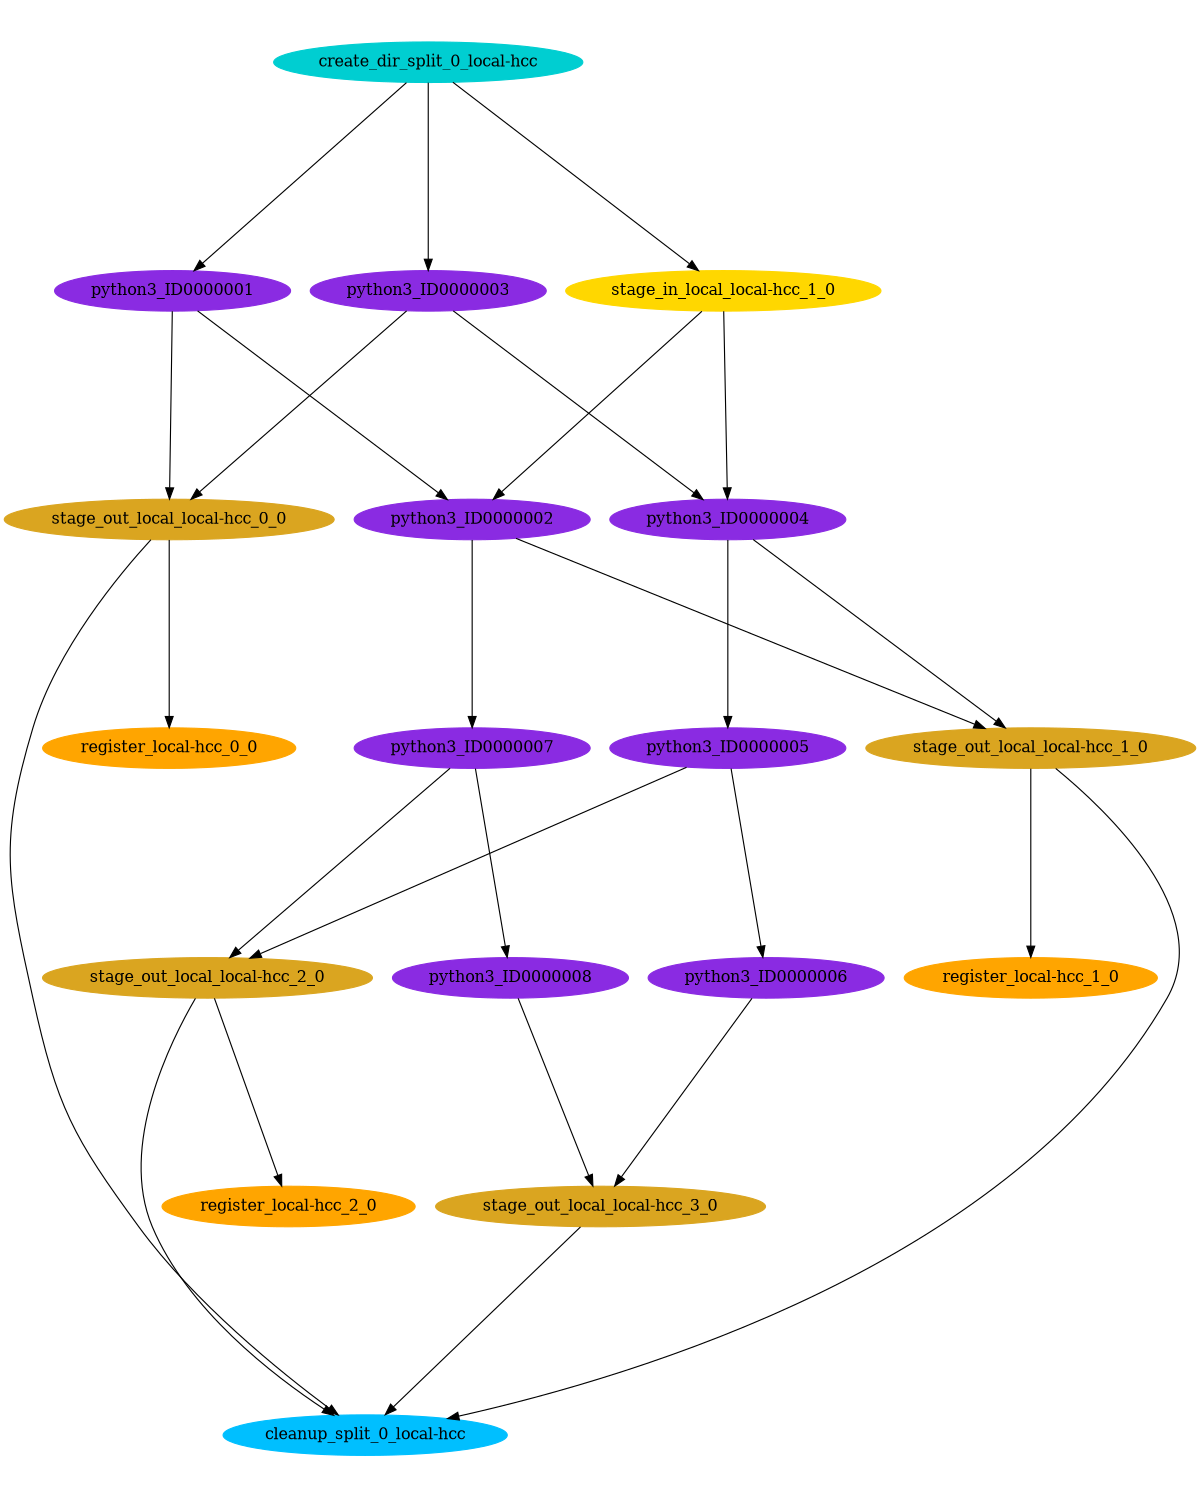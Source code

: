 digraph E {
size="8.0,10.0"
ratio=fill
node [shape=ellipse]
edge [arrowhead=normal, arrowsize=1.0]
	"cleanup_split_0_local-hcc" [color=deepskyblue,style=filled,label="cleanup_split_0_local-hcc"]
	"python3_ID0000001" [color=blueviolet,style=filled,label="python3_ID0000001"]
	"python3_ID0000002" [color=blueviolet,style=filled,label="python3_ID0000002"]
	"create_dir_split_0_local-hcc" [color=darkturquoise,style=filled,label="create_dir_split_0_local-hcc"]
	"python3_ID0000003" [color=blueviolet,style=filled,label="python3_ID0000003"]
	"python3_ID0000004" [color=blueviolet,style=filled,label="python3_ID0000004"]
	"python3_ID0000005" [color=blueviolet,style=filled,label="python3_ID0000005"]
	"stage_out_local_local-hcc_2_0" [color=goldenrod,style=filled,label="stage_out_local_local-hcc_2_0"]
	"python3_ID0000006" [color=blueviolet,style=filled,label="python3_ID0000006"]
	"stage_out_local_local-hcc_3_0" [color=goldenrod,style=filled,label="stage_out_local_local-hcc_3_0"]
	"python3_ID0000007" [color=blueviolet,style=filled,label="python3_ID0000007"]
	"stage_out_local_local-hcc_0_0" [color=goldenrod,style=filled,label="stage_out_local_local-hcc_0_0"]
	"python3_ID0000008" [color=blueviolet,style=filled,label="python3_ID0000008"]
	"stage_out_local_local-hcc_1_0" [color=goldenrod,style=filled,label="stage_out_local_local-hcc_1_0"]
	"stage_in_local_local-hcc_1_0" [color=gold,style=filled,label="stage_in_local_local-hcc_1_0"]
	"register_local-hcc_2_0" [color=orange,style=filled,label="register_local-hcc_2_0"]
	"register_local-hcc_1_0" [color=orange,style=filled,label="register_local-hcc_1_0"]
	"register_local-hcc_0_0" [color=orange,style=filled,label="register_local-hcc_0_0"]

	"python3_ID0000001" -> "stage_out_local_local-hcc_0_0"
	"python3_ID0000001" -> "python3_ID0000002"
	"python3_ID0000002" -> "python3_ID0000007"
	"python3_ID0000002" -> "stage_out_local_local-hcc_1_0"
	"create_dir_split_0_local-hcc" -> "python3_ID0000003"
	"create_dir_split_0_local-hcc" -> "stage_in_local_local-hcc_1_0"
	"create_dir_split_0_local-hcc" -> "python3_ID0000001"
	"python3_ID0000003" -> "python3_ID0000004"
	"python3_ID0000003" -> "stage_out_local_local-hcc_0_0"
	"python3_ID0000004" -> "python3_ID0000005"
	"python3_ID0000004" -> "stage_out_local_local-hcc_1_0"
	"python3_ID0000005" -> "stage_out_local_local-hcc_2_0"
	"python3_ID0000005" -> "python3_ID0000006"
	"stage_out_local_local-hcc_2_0" -> "cleanup_split_0_local-hcc"
	"stage_out_local_local-hcc_2_0" -> "register_local-hcc_2_0"
	"python3_ID0000006" -> "stage_out_local_local-hcc_3_0"
	"stage_out_local_local-hcc_3_0" -> "cleanup_split_0_local-hcc"
	"python3_ID0000007" -> "stage_out_local_local-hcc_2_0"
	"python3_ID0000007" -> "python3_ID0000008"
	"stage_out_local_local-hcc_0_0" -> "cleanup_split_0_local-hcc"
	"stage_out_local_local-hcc_0_0" -> "register_local-hcc_0_0"
	"python3_ID0000008" -> "stage_out_local_local-hcc_3_0"
	"stage_out_local_local-hcc_1_0" -> "cleanup_split_0_local-hcc"
	"stage_out_local_local-hcc_1_0" -> "register_local-hcc_1_0"
	"stage_in_local_local-hcc_1_0" -> "python3_ID0000004"
	"stage_in_local_local-hcc_1_0" -> "python3_ID0000002"
}
